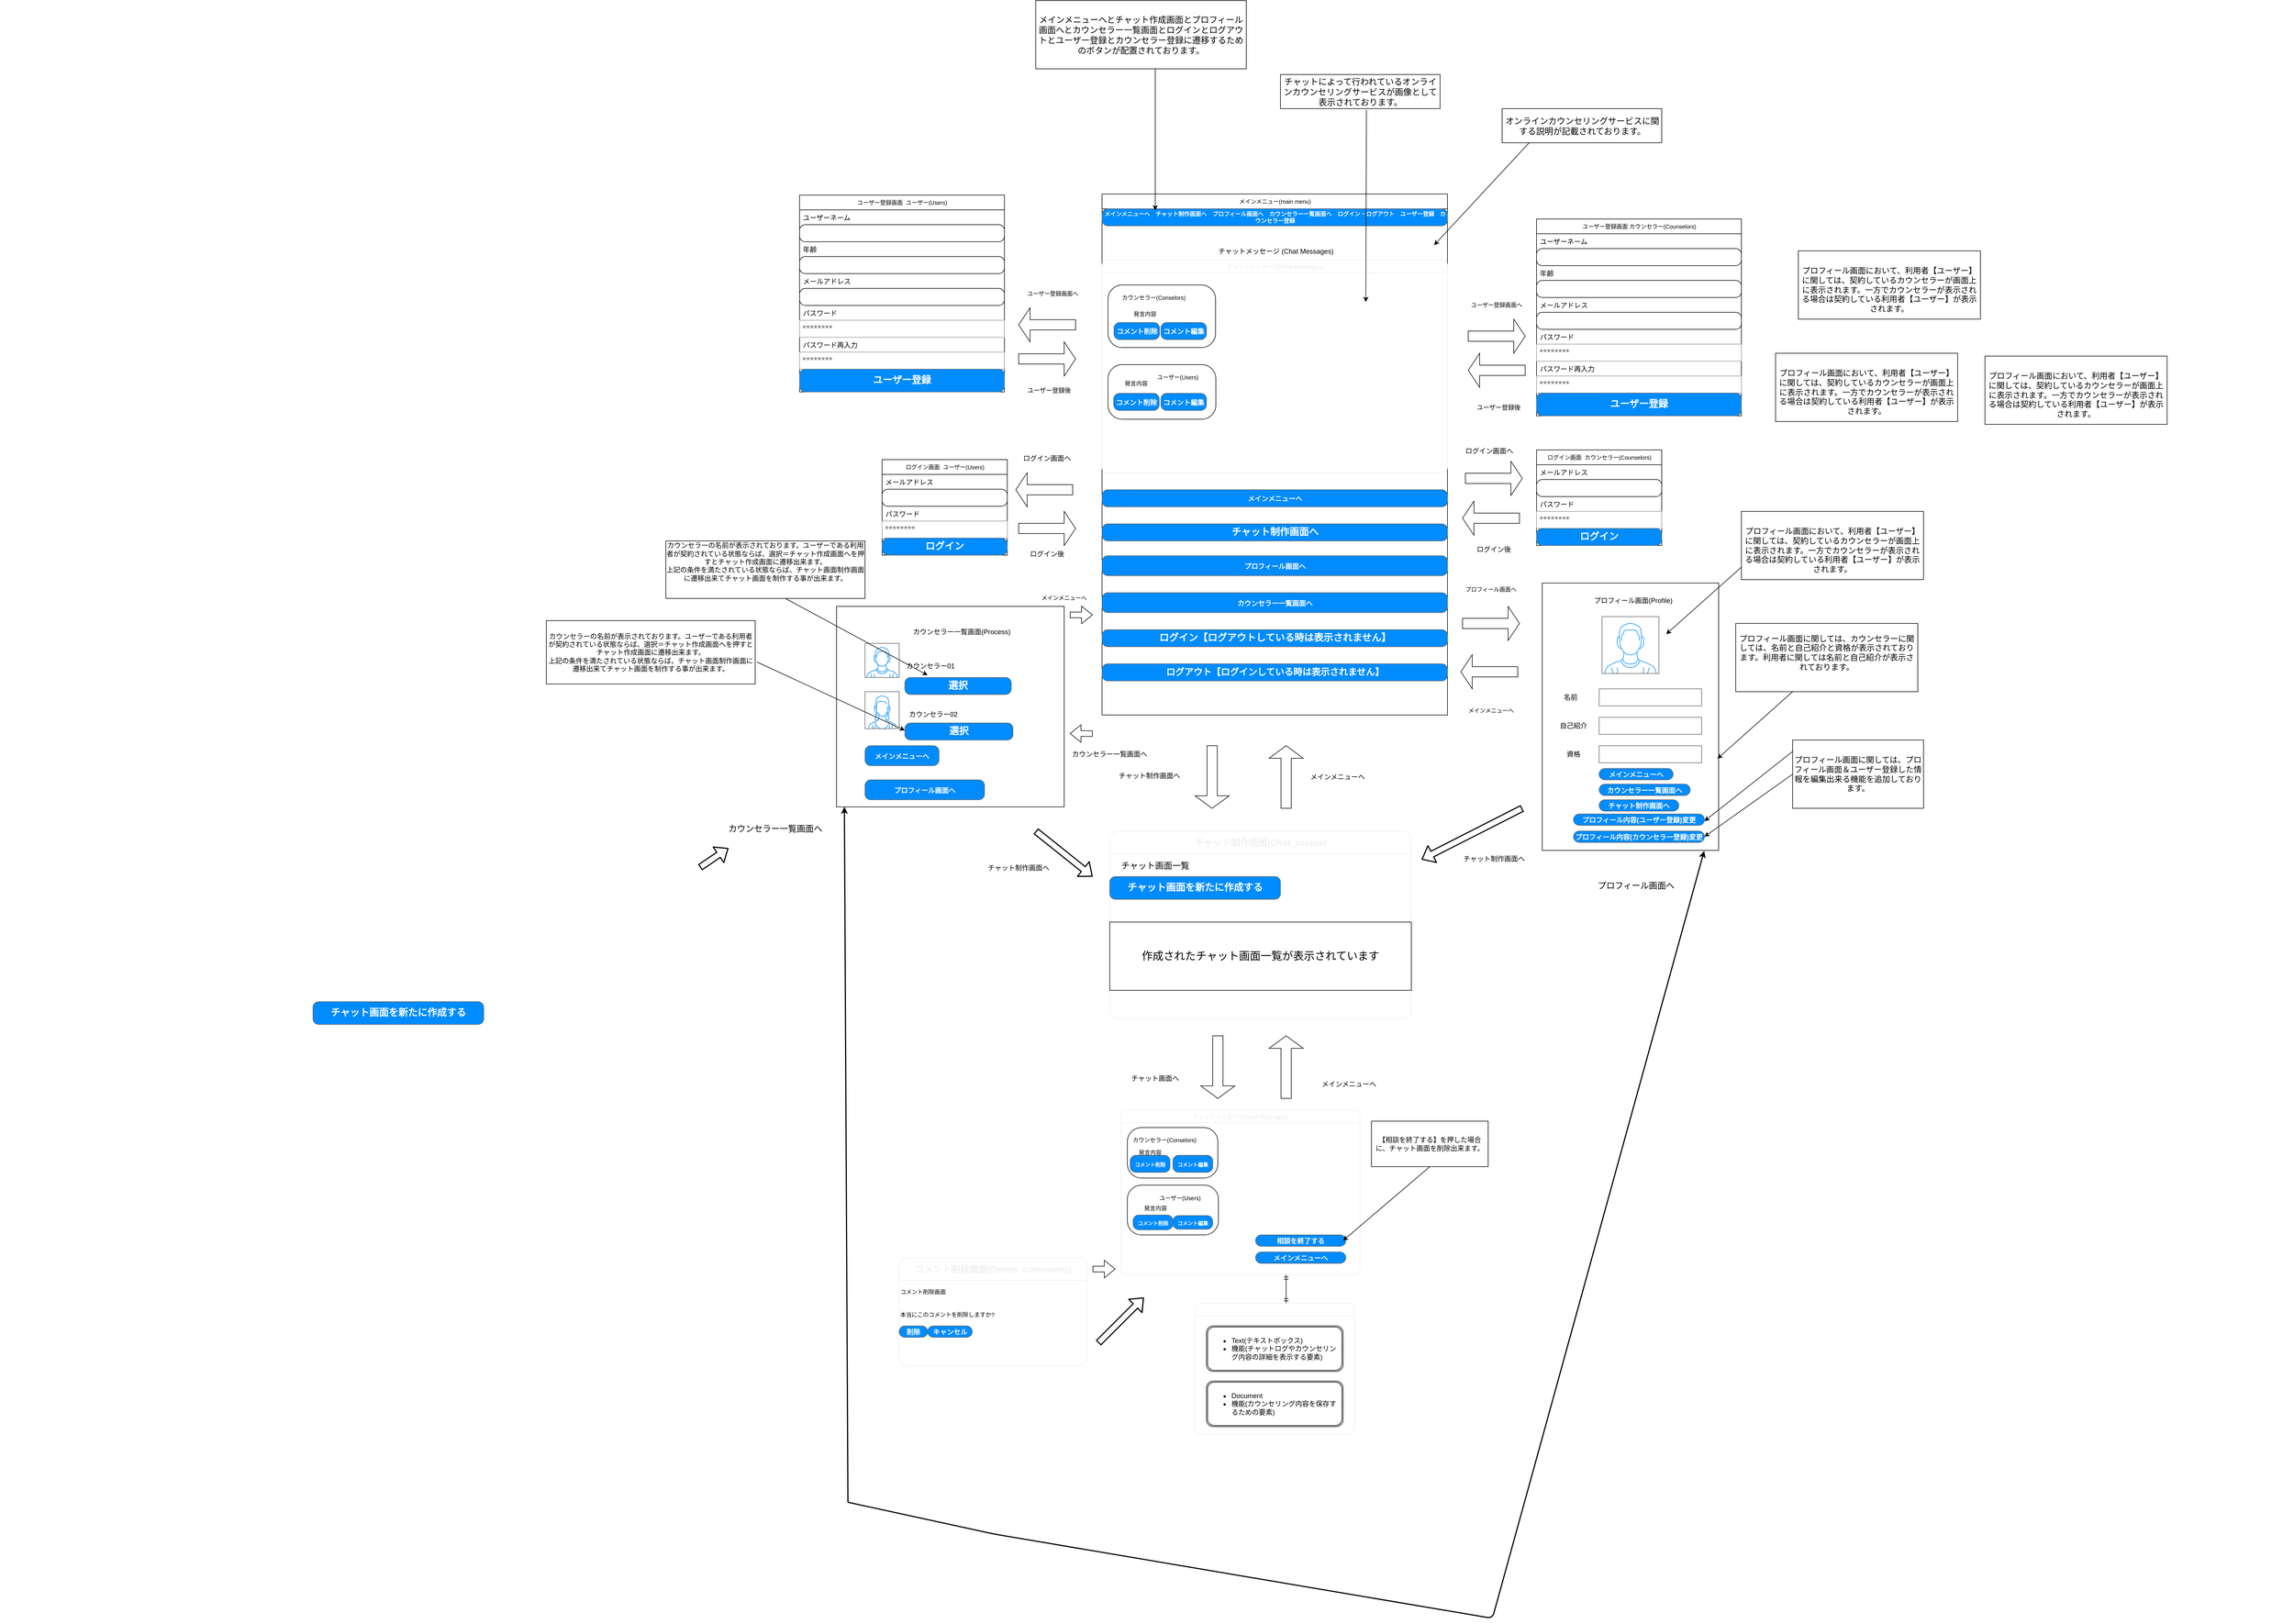 <mxfile>
    <diagram id="nMnuXORbZ245L0lCiLTD" name="ページ1">
        <mxGraphModel dx="3209" dy="1602" grid="1" gridSize="10" guides="1" tooltips="1" connect="1" arrows="1" fold="1" page="1" pageScale="1" pageWidth="827" pageHeight="1169" math="0" shadow="0">
            <root>
                <mxCell id="0"/>
                <mxCell id="1" parent="0"/>
                <mxCell id="499" value="チャットメッセージ(Chat Messages)" style="swimlane;whiteSpace=wrap;html=1;rounded=1;dashed=0;strokeColor=rgb(240, 240, 240);fontFamily=Helvetica;fontSize=10;fontColor=rgb(240, 240, 240);fillColor=none;align=center;" parent="1" vertex="1">
                    <mxGeometry x="230" y="1500" width="420" height="290" as="geometry"/>
                </mxCell>
                <mxCell id="501" value="発言内容" style="text;html=1;strokeColor=none;fillColor=none;align=center;verticalAlign=middle;whiteSpace=wrap;rounded=0;fontSize=10;" parent="499" vertex="1">
                    <mxGeometry x="20" y="160" width="81" height="25" as="geometry"/>
                </mxCell>
                <mxCell id="773" value="&lt;font style=&quot;font-size: 12px;&quot;&gt;メインメニューへ&lt;/font&gt;" style="strokeWidth=1;shadow=0;dashed=0;align=center;html=1;shape=mxgraph.mockup.buttons.button;strokeColor=#666666;fontColor=#ffffff;mainText=;buttonStyle=round;fontSize=17;fontStyle=1;fillColor=#008cff;whiteSpace=wrap;" parent="499" vertex="1">
                    <mxGeometry x="236.25" y="250" width="158.5" height="20" as="geometry"/>
                </mxCell>
                <mxCell id="1051" value="&lt;span style=&quot;font-size: 12px;&quot;&gt;相談を終了する&lt;/span&gt;" style="strokeWidth=1;shadow=0;dashed=0;align=center;html=1;shape=mxgraph.mockup.buttons.button;strokeColor=#666666;fontColor=#ffffff;mainText=;buttonStyle=round;fontSize=17;fontStyle=1;fillColor=#008cff;whiteSpace=wrap;" parent="499" vertex="1">
                    <mxGeometry x="236.25" y="220" width="158.5" height="20" as="geometry"/>
                </mxCell>
                <mxCell id="1909" value="カウンセラー(Conselors)" style="html=1;align=center;verticalAlign=top;rounded=1;absoluteArcSize=1;arcSize=50;dashed=0;spacingTop=10;spacingRight=30;fontSize=10;fillColor=none;" parent="499" vertex="1">
                    <mxGeometry x="11" y="31.25" width="159" height="88.75" as="geometry"/>
                </mxCell>
                <mxCell id="504" value="発言内容" style="text;html=1;strokeColor=none;fillColor=none;align=center;verticalAlign=middle;whiteSpace=wrap;rounded=0;fontSize=10;" parent="499" vertex="1">
                    <mxGeometry x="11" y="60" width="80" height="30" as="geometry"/>
                </mxCell>
                <mxCell id="1911" value="ユーザー(Users)" style="html=1;align=right;verticalAlign=top;rounded=1;absoluteArcSize=1;arcSize=50;dashed=0;spacingTop=10;spacingRight=30;fontSize=10;fillColor=none;" parent="499" vertex="1">
                    <mxGeometry x="11" y="132.5" width="160" height="87.5" as="geometry"/>
                </mxCell>
                <mxCell id="1956" value="&lt;font style=&quot;font-size: 9px;&quot;&gt;コメント削除&lt;/font&gt;" style="strokeWidth=1;shadow=0;dashed=0;align=center;html=1;shape=mxgraph.mockup.buttons.button;strokeColor=#666666;fontColor=#ffffff;mainText=;buttonStyle=round;fontSize=17;fontStyle=1;fillColor=#008cff;whiteSpace=wrap;" parent="499" vertex="1">
                    <mxGeometry x="21" y="185" width="70" height="26" as="geometry"/>
                </mxCell>
                <mxCell id="1951" value="&lt;font style=&quot;font-size: 9px;&quot;&gt;コメント編集&lt;/font&gt;" style="strokeWidth=1;shadow=0;dashed=0;align=center;html=1;shape=mxgraph.mockup.buttons.button;strokeColor=#666666;fontColor=#ffffff;mainText=;buttonStyle=round;fontSize=17;fontStyle=1;fillColor=#008cff;whiteSpace=wrap;" parent="499" vertex="1">
                    <mxGeometry x="91" y="186" width="70" height="24" as="geometry"/>
                </mxCell>
                <mxCell id="1961" value="&lt;font style=&quot;font-size: 9px;&quot;&gt;コメント編集&lt;/font&gt;" style="strokeWidth=1;shadow=0;dashed=0;align=center;html=1;shape=mxgraph.mockup.buttons.button;strokeColor=#666666;fontColor=#ffffff;mainText=;buttonStyle=round;fontSize=17;fontStyle=1;fillColor=#008cff;whiteSpace=wrap;" parent="499" vertex="1">
                    <mxGeometry x="91" y="80" width="70" height="30" as="geometry"/>
                </mxCell>
                <mxCell id="1960" value="&lt;font style=&quot;font-size: 9px;&quot;&gt;コメント削除&lt;/font&gt;" style="strokeWidth=1;shadow=0;dashed=0;align=center;html=1;shape=mxgraph.mockup.buttons.button;strokeColor=#666666;fontColor=#ffffff;mainText=;buttonStyle=round;fontSize=17;fontStyle=1;fillColor=#008cff;whiteSpace=wrap;" parent="499" vertex="1">
                    <mxGeometry x="16" y="80" width="70" height="30" as="geometry"/>
                </mxCell>
                <mxCell id="421" value="カウンセリング内容記録と管理画面" style="swimlane;whiteSpace=wrap;html=1;rounded=1;dashed=0;strokeColor=rgb(240, 240, 240);fontFamily=Helvetica;fontSize=10;fontColor=#FFFFFF;startSize=23;fillColor=none;direction=east;" parent="1" vertex="1">
                    <mxGeometry x="360" y="1840" width="280" height="230" as="geometry"/>
                </mxCell>
                <mxCell id="422" value="&lt;ul&gt;&lt;li&gt;&lt;span style=&quot;background-color: initial;&quot;&gt;Text(テキストボックス)&lt;/span&gt;&lt;/li&gt;&lt;li&gt;機能(チャットログやカウンセリング内容の詳細を表示する要素)&lt;/li&gt;&lt;/ul&gt;" style="shape=ext;double=1;rounded=1;whiteSpace=wrap;html=1;align=left;" parent="421" vertex="1">
                    <mxGeometry x="20" y="40" width="240" height="80" as="geometry"/>
                </mxCell>
                <mxCell id="423" value="&lt;ul&gt;&lt;li&gt;Document&lt;/li&gt;&lt;li&gt;機能(カウンセリング内容を保存するための要素)&lt;/li&gt;&lt;/ul&gt;" style="shape=ext;double=1;rounded=1;whiteSpace=wrap;html=1;align=left;" parent="421" vertex="1">
                    <mxGeometry x="20" y="137" width="240" height="80" as="geometry"/>
                </mxCell>
                <mxCell id="651" value="" style="rounded=0;whiteSpace=wrap;html=1;" parent="1" vertex="1">
                    <mxGeometry x="970" y="574" width="310" height="470" as="geometry"/>
                </mxCell>
                <mxCell id="652" value="プロフィール画面(Profile)" style="text;html=1;strokeColor=none;fillColor=none;align=center;verticalAlign=middle;whiteSpace=wrap;rounded=0;" parent="1" vertex="1">
                    <mxGeometry x="995" y="590" width="270" height="30" as="geometry"/>
                </mxCell>
                <mxCell id="653" value="" style="verticalLabelPosition=bottom;shadow=0;dashed=0;align=center;html=1;verticalAlign=top;strokeWidth=1;shape=mxgraph.mockup.containers.userMale;strokeColor=#666666;strokeColor2=#008cff;" parent="1" vertex="1">
                    <mxGeometry x="1075" y="633" width="100" height="100" as="geometry"/>
                </mxCell>
                <mxCell id="654" value="名前" style="text;html=1;strokeColor=none;fillColor=none;align=center;verticalAlign=middle;whiteSpace=wrap;rounded=0;" parent="1" vertex="1">
                    <mxGeometry x="990" y="760" width="60" height="30" as="geometry"/>
                </mxCell>
                <mxCell id="657" value="" style="strokeWidth=1;shadow=0;dashed=0;align=center;html=1;shape=mxgraph.mockup.text.textBox;fontColor=#666666;align=left;fontSize=17;spacingLeft=4;spacingTop=-3;strokeColor=#666666;mainText=" parent="1" vertex="1">
                    <mxGeometry x="1070" y="760" width="180" height="30" as="geometry"/>
                </mxCell>
                <mxCell id="658" value="自己紹介" style="text;html=1;strokeColor=none;fillColor=none;align=center;verticalAlign=middle;whiteSpace=wrap;rounded=0;" parent="1" vertex="1">
                    <mxGeometry x="995" y="810" width="60" height="30" as="geometry"/>
                </mxCell>
                <mxCell id="659" value="" style="strokeWidth=1;shadow=0;dashed=0;align=center;html=1;shape=mxgraph.mockup.text.textBox;fontColor=#666666;align=left;fontSize=17;spacingLeft=4;spacingTop=-3;strokeColor=#666666;mainText=" parent="1" vertex="1">
                    <mxGeometry x="1070" y="810" width="180" height="30" as="geometry"/>
                </mxCell>
                <mxCell id="660" value="資格" style="text;html=1;strokeColor=none;fillColor=none;align=center;verticalAlign=middle;whiteSpace=wrap;rounded=0;" parent="1" vertex="1">
                    <mxGeometry x="990" y="860" width="70" height="30" as="geometry"/>
                </mxCell>
                <mxCell id="661" value="" style="strokeWidth=1;shadow=0;dashed=0;align=center;html=1;shape=mxgraph.mockup.text.textBox;fontColor=#666666;align=left;fontSize=17;spacingLeft=4;spacingTop=-3;strokeColor=#666666;mainText=" parent="1" vertex="1">
                    <mxGeometry x="1070" y="860" width="180" height="30" as="geometry"/>
                </mxCell>
                <mxCell id="664" value="&lt;font style=&quot;font-size: 12px;&quot;&gt;メインメニューへ&lt;/font&gt;" style="strokeWidth=1;shadow=0;dashed=0;align=center;html=1;shape=mxgraph.mockup.buttons.button;strokeColor=#666666;fontColor=#ffffff;mainText=;buttonStyle=round;fontSize=17;fontStyle=1;fillColor=#008cff;whiteSpace=wrap;" parent="1" vertex="1">
                    <mxGeometry x="1070" y="900" width="130" height="20" as="geometry"/>
                </mxCell>
                <mxCell id="666" value="&lt;span style=&quot;font-size: 12px;&quot;&gt;カウンセラー一覧画面へ&lt;/span&gt;" style="strokeWidth=1;shadow=0;dashed=0;align=center;html=1;shape=mxgraph.mockup.buttons.button;strokeColor=#666666;fontColor=#ffffff;mainText=;buttonStyle=round;fontSize=17;fontStyle=1;fillColor=#008cff;whiteSpace=wrap;" parent="1" vertex="1">
                    <mxGeometry x="1070" y="927.5" width="160" height="20" as="geometry"/>
                </mxCell>
                <mxCell id="669" value="カウンセラー一覧画面(Process)" style="text;html=1;strokeColor=none;fillColor=none;align=center;verticalAlign=middle;whiteSpace=wrap;rounded=0;fontSize=12;" parent="1" vertex="1">
                    <mxGeometry x="-220" y="645" width="340" height="30" as="geometry"/>
                </mxCell>
                <mxCell id="670" value="" style="verticalLabelPosition=bottom;shadow=0;dashed=0;align=center;html=1;verticalAlign=top;strokeWidth=1;shape=mxgraph.mockup.containers.userMale;strokeColor=#666666;strokeColor2=#008cff;fontSize=12;" parent="1" vertex="1">
                    <mxGeometry x="-220" y="680" width="60" height="60" as="geometry"/>
                </mxCell>
                <mxCell id="672" value="" style="verticalLabelPosition=bottom;shadow=0;dashed=0;align=center;html=1;verticalAlign=top;strokeWidth=1;shape=mxgraph.mockup.containers.userFemale;strokeColor=#666666;strokeColor2=#008cff;fontSize=12;" parent="1" vertex="1">
                    <mxGeometry x="-220" y="765" width="60" height="65" as="geometry"/>
                </mxCell>
                <mxCell id="673" value="カウンセラー01" style="text;html=1;strokeColor=none;fillColor=none;align=center;verticalAlign=middle;whiteSpace=wrap;rounded=0;fontSize=12;" parent="1" vertex="1">
                    <mxGeometry x="-150" y="705" width="90" height="30" as="geometry"/>
                </mxCell>
                <mxCell id="678" value="カウンセラー02" style="text;html=1;strokeColor=none;fillColor=none;align=center;verticalAlign=middle;whiteSpace=wrap;rounded=0;fontSize=12;" parent="1" vertex="1">
                    <mxGeometry x="-150" y="790" width="100" height="30" as="geometry"/>
                </mxCell>
                <mxCell id="680" value="&lt;span style=&quot;font-size: 12px;&quot;&gt;プロフィール画面へ&lt;/span&gt;" style="strokeWidth=1;shadow=0;dashed=0;align=center;html=1;shape=mxgraph.mockup.buttons.button;strokeColor=#666666;fontColor=#ffffff;mainText=;buttonStyle=round;fontSize=17;fontStyle=1;fillColor=#008cff;whiteSpace=wrap;" parent="1" vertex="1">
                    <mxGeometry x="-220" y="920" width="210" height="35" as="geometry"/>
                </mxCell>
                <mxCell id="681" value="&lt;font style=&quot;font-size: 12px;&quot;&gt;メインメニューへ&lt;/font&gt;" style="strokeWidth=1;shadow=0;dashed=0;align=center;html=1;shape=mxgraph.mockup.buttons.button;strokeColor=#666666;fontColor=#ffffff;mainText=;buttonStyle=round;fontSize=17;fontStyle=1;fillColor=#008cff;whiteSpace=wrap;" parent="1" vertex="1">
                    <mxGeometry x="-220" y="860" width="130" height="35" as="geometry"/>
                </mxCell>
                <mxCell id="779" value="" style="endArrow=classic;html=1;" parent="1" edge="1">
                    <mxGeometry width="50" height="50" relative="1" as="geometry">
                        <mxPoint x="-190" y="580" as="sourcePoint"/>
                        <mxPoint x="-190" y="580" as="targetPoint"/>
                    </mxGeometry>
                </mxCell>
                <mxCell id="931" value="" style="shape=singleArrow;whiteSpace=wrap;html=1;fillColor=none;" parent="1" vertex="1">
                    <mxGeometry x="835" y="360" width="100" height="60" as="geometry"/>
                </mxCell>
                <mxCell id="932" value="" style="shape=singleArrow;direction=west;whiteSpace=wrap;html=1;fillColor=none;" parent="1" vertex="1">
                    <mxGeometry x="830" y="430" width="100" height="60" as="geometry"/>
                </mxCell>
                <mxCell id="934" value="" style="shape=singleArrow;direction=west;whiteSpace=wrap;html=1;fillColor=none;" parent="1" vertex="1">
                    <mxGeometry x="840" y="170" width="100" height="60" as="geometry"/>
                </mxCell>
                <mxCell id="941" value="" style="shape=singleArrow;direction=north;whiteSpace=wrap;html=1;fillColor=none;" parent="1" vertex="1">
                    <mxGeometry x="490" y="860" width="60" height="110" as="geometry"/>
                </mxCell>
                <mxCell id="943" value="" style="shape=singleArrow;direction=south;whiteSpace=wrap;html=1;fillColor=none;" parent="1" vertex="1">
                    <mxGeometry x="360" y="860" width="60" height="110" as="geometry"/>
                </mxCell>
                <mxCell id="952" value="" style="shape=singleArrow;whiteSpace=wrap;html=1;fillColor=none;" parent="1" vertex="1">
                    <mxGeometry x="50" y="448" width="100" height="60" as="geometry"/>
                </mxCell>
                <mxCell id="961" value="" style="shape=singleArrow;whiteSpace=wrap;html=1;fillColor=none;" parent="1" vertex="1">
                    <mxGeometry x="830" y="615" width="100" height="60" as="geometry"/>
                </mxCell>
                <mxCell id="963" value="" style="shape=singleArrow;direction=west;whiteSpace=wrap;html=1;fillColor=none;" parent="1" vertex="1">
                    <mxGeometry x="827" y="700" width="100" height="60" as="geometry"/>
                </mxCell>
                <mxCell id="976" value="" style="shape=flexArrow;endArrow=classic;html=1;" parent="1" edge="1">
                    <mxGeometry width="50" height="50" relative="1" as="geometry">
                        <mxPoint x="140" y="630" as="sourcePoint"/>
                        <mxPoint x="180" y="630" as="targetPoint"/>
                    </mxGeometry>
                </mxCell>
                <mxCell id="977" value="" style="shape=flexArrow;endArrow=classic;html=1;" parent="1" edge="1">
                    <mxGeometry width="50" height="50" relative="1" as="geometry">
                        <mxPoint x="180" y="838.67" as="sourcePoint"/>
                        <mxPoint x="140" y="838.67" as="targetPoint"/>
                    </mxGeometry>
                </mxCell>
                <mxCell id="1004" value="&lt;font style=&quot;font-size: 12px;&quot;&gt;ログイン後&lt;/font&gt;" style="text;html=1;strokeColor=none;fillColor=none;align=center;verticalAlign=middle;whiteSpace=wrap;rounded=0;fontSize=10;" parent="1" vertex="1">
                    <mxGeometry x="830" y="500" width="110" height="30" as="geometry"/>
                </mxCell>
                <mxCell id="1007" value="&lt;font style=&quot;font-size: 11px;&quot;&gt;ユーザー登録後&lt;/font&gt;" style="text;html=1;strokeColor=none;fillColor=none;align=center;verticalAlign=middle;whiteSpace=wrap;rounded=0;fontSize=10;" parent="1" vertex="1">
                    <mxGeometry x="840" y="250" width="107" height="30" as="geometry"/>
                </mxCell>
                <mxCell id="1011" value="" style="shape=singleArrow;whiteSpace=wrap;html=1;fillColor=none;" parent="1" vertex="1">
                    <mxGeometry x="840" y="110" width="100" height="60" as="geometry"/>
                </mxCell>
                <mxCell id="1014" value="ログイン画面へ" style="text;html=1;strokeColor=none;fillColor=none;align=center;verticalAlign=middle;whiteSpace=wrap;rounded=0;fontSize=12;" parent="1" vertex="1">
                    <mxGeometry x="827" y="327" width="100" height="30" as="geometry"/>
                </mxCell>
                <mxCell id="1015" value="&lt;font style=&quot;font-size: 10px;&quot;&gt;ユーザー登録画面へ&lt;/font&gt;" style="text;html=1;strokeColor=none;fillColor=none;align=center;verticalAlign=middle;whiteSpace=wrap;rounded=0;fontSize=12;" parent="1" vertex="1">
                    <mxGeometry x="840" y="70" width="100" height="30" as="geometry"/>
                </mxCell>
                <mxCell id="1016" value="プロフィール画面へ" style="text;html=1;strokeColor=none;fillColor=none;align=center;verticalAlign=middle;whiteSpace=wrap;rounded=0;fontSize=10;" parent="1" vertex="1">
                    <mxGeometry x="830" y="570" width="100" height="30" as="geometry"/>
                </mxCell>
                <mxCell id="1017" value="メインメニューへ" style="text;html=1;strokeColor=none;fillColor=none;align=center;verticalAlign=middle;whiteSpace=wrap;rounded=0;fontSize=10;" parent="1" vertex="1">
                    <mxGeometry x="830" y="782.5" width="100" height="30" as="geometry"/>
                </mxCell>
                <mxCell id="1018" value="&lt;font style=&quot;font-size: 12px;&quot;&gt;メインメニューへ&lt;/font&gt;" style="text;html=1;strokeColor=none;fillColor=none;align=center;verticalAlign=middle;whiteSpace=wrap;rounded=0;fontSize=10;" parent="1" vertex="1">
                    <mxGeometry x="540" y="900" width="141" height="30" as="geometry"/>
                </mxCell>
                <mxCell id="1026" value="&lt;font style=&quot;font-size: 10px;&quot;&gt;ユーザー登録画面へ&lt;/font&gt;" style="text;html=1;strokeColor=none;fillColor=none;align=center;verticalAlign=middle;whiteSpace=wrap;rounded=0;fontSize=12;" parent="1" vertex="1">
                    <mxGeometry x="60" y="50" width="100" height="30" as="geometry"/>
                </mxCell>
                <mxCell id="1028" value="&lt;font style=&quot;font-size: 12px;&quot;&gt;ログイン後&lt;/font&gt;" style="text;html=1;strokeColor=none;fillColor=none;align=center;verticalAlign=middle;whiteSpace=wrap;rounded=0;fontSize=10;" parent="1" vertex="1">
                    <mxGeometry x="45" y="508" width="110" height="30" as="geometry"/>
                </mxCell>
                <mxCell id="1030" value="メインメニューへ" style="text;html=1;strokeColor=none;fillColor=none;align=center;verticalAlign=middle;whiteSpace=wrap;rounded=0;fontSize=10;" parent="1" vertex="1">
                    <mxGeometry x="80" y="585" width="100" height="30" as="geometry"/>
                </mxCell>
                <mxCell id="1031" value="カウンセラー一覧画面へ" style="text;html=1;strokeColor=none;fillColor=none;align=center;verticalAlign=middle;whiteSpace=wrap;rounded=0;fontSize=12;" parent="1" vertex="1">
                    <mxGeometry x="130" y="860" width="160" height="30" as="geometry"/>
                </mxCell>
                <mxCell id="1041" value="カウンセラー一覧画面へ" style="text;html=1;strokeColor=none;fillColor=none;align=center;verticalAlign=middle;whiteSpace=wrap;rounded=0;fontSize=15;" parent="1" vertex="1">
                    <mxGeometry x="-480" y="990" width="205" height="30" as="geometry"/>
                </mxCell>
                <mxCell id="1043" value="プロフィール画面へ" style="text;html=1;strokeColor=none;fillColor=none;align=center;verticalAlign=middle;whiteSpace=wrap;rounded=0;fontSize=15;" parent="1" vertex="1">
                    <mxGeometry x="1050" y="1090" width="170" height="30" as="geometry"/>
                </mxCell>
                <mxCell id="1148" value="　　　　　　　　　　　　　　　　　" style="text;html=1;strokeColor=none;fillColor=none;align=center;verticalAlign=middle;whiteSpace=wrap;rounded=0;fontSize=12;" parent="1" vertex="1">
                    <mxGeometry x="-1740" y="1200" width="850" height="30" as="geometry"/>
                </mxCell>
                <mxCell id="1387" value="　　　　　　　　　　　　　　　　　" style="text;html=1;strokeColor=none;fillColor=none;align=center;verticalAlign=middle;whiteSpace=wrap;rounded=0;fontSize=12;" parent="1" vertex="1">
                    <mxGeometry x="1840" y="660" width="450" height="30" as="geometry"/>
                </mxCell>
                <mxCell id="1522" value="メインメニュー(main menu)" style="swimlane;fontStyle=0;childLayout=stackLayout;horizontal=1;startSize=26;fillColor=none;horizontalStack=0;resizeParent=1;resizeParentMax=0;resizeLast=0;collapsible=1;marginBottom=0;html=1;align=center;fontSize=10;" parent="1" vertex="1">
                    <mxGeometry x="196.5" y="-110" width="607" height="916" as="geometry"/>
                </mxCell>
                <mxCell id="1523" value="&lt;div style=&quot;font-size: 10px;&quot;&gt;&lt;font style=&quot;font-size: 10px; background-color: initial;&quot;&gt;メインメニューへ　チャット制作画面へ　プロフィール画面へ　カウンセラー一覧画面へ　ログイン・ログアウト　ユーザー登録　カウンセラー登録&lt;/font&gt;&lt;span style=&quot;background-color: initial; font-size: 10px;&quot;&gt;　&lt;/span&gt;&lt;/div&gt;" style="strokeWidth=1;shadow=0;dashed=0;align=center;html=1;shape=mxgraph.mockup.buttons.button;strokeColor=#666666;fontColor=#ffffff;mainText=;buttonStyle=round;fontSize=10;fontStyle=1;fillColor=#008cff;whiteSpace=wrap;" parent="1522" vertex="1">
                    <mxGeometry y="26" width="607" height="30" as="geometry"/>
                </mxCell>
                <mxCell id="1524" value="&amp;nbsp; &amp;nbsp; &amp;nbsp; &amp;nbsp; &amp;nbsp; &amp;nbsp; &amp;nbsp; &amp;nbsp; &amp;nbsp; &amp;nbsp; &amp;nbsp; &amp;nbsp; &amp;nbsp; &amp;nbsp; &amp;nbsp; &amp;nbsp; &amp;nbsp; &amp;nbsp; &amp;nbsp; &amp;nbsp; &amp;nbsp; &amp;nbsp; &amp;nbsp; &amp;nbsp; &amp;nbsp; &amp;nbsp; &amp;nbsp; &amp;nbsp; &amp;nbsp; &amp;nbsp; &amp;nbsp; &amp;nbsp; &amp;nbsp; &amp;nbsp; &amp;nbsp; &amp;nbsp; &amp;nbsp; &amp;nbsp; &amp;nbsp; &amp;nbsp; &amp;nbsp; &amp;nbsp; &amp;nbsp; &amp;nbsp; &amp;nbsp; &amp;nbsp; &amp;nbsp; &amp;nbsp; &amp;nbsp; &amp;nbsp; &amp;nbsp; &amp;nbsp; &amp;nbsp; &amp;nbsp; &amp;nbsp; &amp;nbsp; &amp;nbsp; &amp;nbsp; &amp;nbsp; &amp;nbsp; &amp;nbsp; &amp;nbsp; &amp;nbsp; &amp;nbsp; &amp;nbsp; &amp;nbsp;" style="text;html=1;strokeColor=none;fillColor=none;align=center;verticalAlign=middle;whiteSpace=wrap;rounded=0;" parent="1522" vertex="1">
                    <mxGeometry y="56" width="607" height="30" as="geometry"/>
                </mxCell>
                <mxCell id="1525" value="&amp;nbsp; &amp;nbsp; &amp;nbsp; &amp;nbsp; &amp;nbsp; &amp;nbsp; &amp;nbsp; &amp;nbsp; &amp;nbsp; &amp;nbsp;チャットメッセージ (Chat Messages)&amp;nbsp; &amp;nbsp; &amp;nbsp; &amp;nbsp; &amp;nbsp; &amp;nbsp; &amp;nbsp; &amp;nbsp; &amp;nbsp;&amp;nbsp;" style="text;html=1;strokeColor=none;fillColor=none;align=center;verticalAlign=middle;whiteSpace=wrap;rounded=0;" parent="1522" vertex="1">
                    <mxGeometry y="86" width="607" height="30" as="geometry"/>
                </mxCell>
                <mxCell id="1526" value="チャットメッセージ(Chat Messages)" style="swimlane;whiteSpace=wrap;html=1;rounded=1;dashed=0;strokeColor=rgb(240, 240, 240);fontFamily=Helvetica;fontSize=10;fontColor=rgb(240, 240, 240);fillColor=none;align=center;" parent="1522" vertex="1">
                    <mxGeometry y="116" width="607" height="374" as="geometry"/>
                </mxCell>
                <mxCell id="1527" value="発言内容" style="text;html=1;strokeColor=none;fillColor=none;align=center;verticalAlign=middle;whiteSpace=wrap;rounded=0;fontSize=10;" parent="1526" vertex="1">
                    <mxGeometry x="19.5" y="204" width="81" height="25" as="geometry"/>
                </mxCell>
                <mxCell id="1529" value="カウンセラー(Conselors)" style="html=1;align=center;verticalAlign=top;rounded=1;absoluteArcSize=1;arcSize=50;dashed=0;spacingTop=10;spacingRight=30;fontSize=10;fillColor=none;" parent="1526" vertex="1">
                    <mxGeometry x="10.5" y="44" width="189" height="110" as="geometry"/>
                </mxCell>
                <mxCell id="1530" value="発言内容" style="text;html=1;strokeColor=none;fillColor=none;align=center;verticalAlign=middle;whiteSpace=wrap;rounded=0;fontSize=10;" parent="1526" vertex="1">
                    <mxGeometry x="30" y="80" width="90" height="30" as="geometry"/>
                </mxCell>
                <mxCell id="1532" value="ユーザー(Users)" style="html=1;align=right;verticalAlign=top;rounded=1;absoluteArcSize=1;arcSize=50;dashed=0;spacingTop=10;spacingRight=30;fontSize=10;fillColor=none;" parent="1526" vertex="1">
                    <mxGeometry x="10.5" y="184" width="189.5" height="96" as="geometry"/>
                </mxCell>
                <mxCell id="1953" value="&lt;font style=&quot;font-size: 12px;&quot;&gt;コメント削除&lt;/font&gt;" style="strokeWidth=1;shadow=0;dashed=0;align=center;html=1;shape=mxgraph.mockup.buttons.button;strokeColor=#666666;fontColor=#ffffff;mainText=;buttonStyle=round;fontSize=17;fontStyle=1;fillColor=#008cff;whiteSpace=wrap;" parent="1526" vertex="1">
                    <mxGeometry x="21" y="110" width="80" height="30" as="geometry"/>
                </mxCell>
                <mxCell id="1957" value="&lt;font style=&quot;font-size: 12px;&quot;&gt;コメント編集&lt;/font&gt;" style="strokeWidth=1;shadow=0;dashed=0;align=center;html=1;shape=mxgraph.mockup.buttons.button;strokeColor=#666666;fontColor=#ffffff;mainText=;buttonStyle=round;fontSize=17;fontStyle=1;fillColor=#008cff;whiteSpace=wrap;" parent="1526" vertex="1">
                    <mxGeometry x="103.5" y="110" width="80" height="30" as="geometry"/>
                </mxCell>
                <mxCell id="1954" value="&lt;font style=&quot;font-size: 12px;&quot;&gt;コメント削除&lt;/font&gt;" style="strokeWidth=1;shadow=0;dashed=0;align=center;html=1;shape=mxgraph.mockup.buttons.button;strokeColor=#666666;fontColor=#ffffff;mainText=;buttonStyle=round;fontSize=17;fontStyle=1;fillColor=#008cff;whiteSpace=wrap;" parent="1526" vertex="1">
                    <mxGeometry x="20.5" y="234.5" width="80" height="30" as="geometry"/>
                </mxCell>
                <mxCell id="1959" value="&lt;font style=&quot;font-size: 12px;&quot;&gt;コメント編集&lt;/font&gt;" style="strokeWidth=1;shadow=0;dashed=0;align=center;html=1;shape=mxgraph.mockup.buttons.button;strokeColor=#666666;fontColor=#ffffff;mainText=;buttonStyle=round;fontSize=17;fontStyle=1;fillColor=#008cff;whiteSpace=wrap;" parent="1526" vertex="1">
                    <mxGeometry x="103.5" y="234.5" width="80" height="30" as="geometry"/>
                </mxCell>
                <mxCell id="1535" value="&amp;nbsp; &amp;nbsp; &amp;nbsp; &amp;nbsp; &amp;nbsp; &amp;nbsp; &amp;nbsp; &amp;nbsp; &amp;nbsp; &amp;nbsp; &amp;nbsp; &amp;nbsp; &amp;nbsp; &amp;nbsp; &amp;nbsp; &amp;nbsp; &amp;nbsp; &amp;nbsp; &amp;nbsp; &amp;nbsp; &amp;nbsp; &amp;nbsp; &amp;nbsp; &amp;nbsp; &amp;nbsp; &amp;nbsp; &amp;nbsp; &amp;nbsp; &amp;nbsp; &amp;nbsp; &amp;nbsp; &amp;nbsp; &amp;nbsp; &amp;nbsp; &amp;nbsp; &amp;nbsp; &amp;nbsp; &amp;nbsp; &amp;nbsp; &amp;nbsp; &amp;nbsp; &amp;nbsp; &amp;nbsp; &amp;nbsp; &amp;nbsp; &amp;nbsp; &amp;nbsp; &amp;nbsp; &amp;nbsp; &amp;nbsp; &amp;nbsp; &amp;nbsp; &amp;nbsp; &amp;nbsp; &amp;nbsp; &amp;nbsp; &amp;nbsp; &amp;nbsp; &amp;nbsp; &amp;nbsp; &amp;nbsp; &amp;nbsp; &amp;nbsp; &amp;nbsp; &amp;nbsp; &amp;nbsp; &amp;nbsp;&amp;nbsp;" style="text;html=1;strokeColor=none;fillColor=none;align=center;verticalAlign=middle;whiteSpace=wrap;rounded=0;" parent="1522" vertex="1">
                    <mxGeometry y="490" width="607" height="30" as="geometry"/>
                </mxCell>
                <mxCell id="1536" value="&lt;span style=&quot;font-size: 12px;&quot;&gt;メインメニューへ&lt;/span&gt;" style="strokeWidth=1;shadow=0;dashed=0;align=center;html=1;shape=mxgraph.mockup.buttons.button;strokeColor=#666666;fontColor=#ffffff;mainText=;buttonStyle=round;fontSize=17;fontStyle=1;fillColor=#008cff;whiteSpace=wrap;" parent="1522" vertex="1">
                    <mxGeometry y="520" width="607" height="30" as="geometry"/>
                </mxCell>
                <mxCell id="1537" value="&amp;nbsp; &amp;nbsp; &amp;nbsp; &amp;nbsp; &amp;nbsp; &amp;nbsp; &amp;nbsp; &amp;nbsp; &amp;nbsp; &amp;nbsp; &amp;nbsp; &amp;nbsp; &amp;nbsp; &amp;nbsp; &amp;nbsp; &amp;nbsp; &amp;nbsp; &amp;nbsp; &amp;nbsp; &amp;nbsp; &amp;nbsp; &amp;nbsp; &amp;nbsp; &amp;nbsp; &amp;nbsp; &amp;nbsp; &amp;nbsp; &amp;nbsp; &amp;nbsp; &amp;nbsp; &amp;nbsp; &amp;nbsp; &amp;nbsp; &amp;nbsp; &amp;nbsp; &amp;nbsp; &amp;nbsp; &amp;nbsp; &amp;nbsp; &amp;nbsp; &amp;nbsp; &amp;nbsp; &amp;nbsp; &amp;nbsp; &amp;nbsp; &amp;nbsp; &amp;nbsp; &amp;nbsp; &amp;nbsp; &amp;nbsp; &amp;nbsp; &amp;nbsp; &amp;nbsp; &amp;nbsp; &amp;nbsp; &amp;nbsp; &amp;nbsp; &amp;nbsp; &amp;nbsp; &amp;nbsp; &amp;nbsp; &amp;nbsp; &amp;nbsp; &amp;nbsp; &amp;nbsp; &amp;nbsp;" style="text;html=1;strokeColor=none;fillColor=none;align=center;verticalAlign=middle;whiteSpace=wrap;rounded=0;" parent="1522" vertex="1">
                    <mxGeometry y="550" width="607" height="30" as="geometry"/>
                </mxCell>
                <mxCell id="1538" value="チャット制作画面へ" style="strokeWidth=1;shadow=0;dashed=0;align=center;html=1;shape=mxgraph.mockup.buttons.button;strokeColor=#666666;fontColor=#ffffff;mainText=;buttonStyle=round;fontSize=17;fontStyle=1;fillColor=#008cff;whiteSpace=wrap;" parent="1522" vertex="1">
                    <mxGeometry y="580" width="607" height="30" as="geometry"/>
                </mxCell>
                <mxCell id="1539" style="text;strokeColor=none;fillColor=none;align=left;verticalAlign=top;spacingLeft=4;spacingRight=4;overflow=hidden;rotatable=0;points=[[0,0.5],[1,0.5]];portConstraint=eastwest;whiteSpace=wrap;html=1;" parent="1522" vertex="1">
                    <mxGeometry y="610" width="607" height="26" as="geometry"/>
                </mxCell>
                <mxCell id="1540" value="&lt;span style=&quot;font-size: 12px;&quot;&gt;プロフィール画面へ&lt;/span&gt;" style="strokeWidth=1;shadow=0;dashed=0;align=center;html=1;shape=mxgraph.mockup.buttons.button;strokeColor=#666666;fontColor=#ffffff;mainText=;buttonStyle=round;fontSize=17;fontStyle=1;fillColor=#008cff;whiteSpace=wrap;" parent="1522" vertex="1">
                    <mxGeometry y="636" width="607" height="35" as="geometry"/>
                </mxCell>
                <mxCell id="1541" value="　　　　　　　　　　　　　　　　　" style="text;html=1;strokeColor=none;fillColor=none;align=center;verticalAlign=middle;whiteSpace=wrap;rounded=0;fontSize=12;" parent="1522" vertex="1">
                    <mxGeometry y="671" width="607" height="30" as="geometry"/>
                </mxCell>
                <mxCell id="1542" value="&lt;span style=&quot;font-size: 12px;&quot;&gt;カウンセラー一覧画面へ&lt;/span&gt;" style="strokeWidth=1;shadow=0;dashed=0;align=center;html=1;shape=mxgraph.mockup.buttons.button;strokeColor=#666666;fontColor=#ffffff;mainText=;buttonStyle=round;fontSize=17;fontStyle=1;fillColor=#008cff;whiteSpace=wrap;" parent="1522" vertex="1">
                    <mxGeometry y="701" width="607" height="35" as="geometry"/>
                </mxCell>
                <mxCell id="1543" value="　　　　　　　　　　　　　　　　　" style="text;html=1;strokeColor=none;fillColor=none;align=center;verticalAlign=middle;whiteSpace=wrap;rounded=0;fontSize=12;" parent="1522" vertex="1">
                    <mxGeometry y="736" width="607" height="30" as="geometry"/>
                </mxCell>
                <mxCell id="1544" value="ログイン【ログアウトしている時は表示されません】" style="strokeWidth=1;shadow=0;dashed=0;align=center;html=1;shape=mxgraph.mockup.buttons.button;strokeColor=#666666;fontColor=#ffffff;mainText=;buttonStyle=round;fontSize=17;fontStyle=1;fillColor=#008cff;whiteSpace=wrap;" parent="1522" vertex="1">
                    <mxGeometry y="766" width="607" height="30" as="geometry"/>
                </mxCell>
                <mxCell id="1545" value="　　　　　　　　　　　　　　　　　" style="text;html=1;strokeColor=none;fillColor=none;align=center;verticalAlign=middle;whiteSpace=wrap;rounded=0;fontSize=12;" parent="1522" vertex="1">
                    <mxGeometry y="796" width="607" height="30" as="geometry"/>
                </mxCell>
                <mxCell id="1546" value="&lt;font style=&quot;font-size: 16px;&quot;&gt;ログアウト【ログインしている時は表示されません】&lt;/font&gt;" style="strokeWidth=1;shadow=0;dashed=0;align=center;html=1;shape=mxgraph.mockup.buttons.button;strokeColor=#666666;fontColor=#ffffff;mainText=;buttonStyle=round;fontSize=17;fontStyle=1;fillColor=#008cff;whiteSpace=wrap;" parent="1522" vertex="1">
                    <mxGeometry y="826" width="607" height="30" as="geometry"/>
                </mxCell>
                <mxCell id="1547" value="　　　　　　　　　　　　　　　　　" style="text;html=1;strokeColor=none;fillColor=none;align=center;verticalAlign=middle;whiteSpace=wrap;rounded=0;fontSize=12;" parent="1522" vertex="1">
                    <mxGeometry y="856" width="607" height="30" as="geometry"/>
                </mxCell>
                <mxCell id="1549" value="&amp;nbsp; &amp;nbsp; &amp;nbsp; &amp;nbsp; &amp;nbsp; &amp;nbsp; &amp;nbsp; &amp;nbsp; &amp;nbsp; &amp;nbsp; &amp;nbsp; &amp;nbsp; &amp;nbsp; &amp;nbsp; &amp;nbsp; &amp;nbsp; &amp;nbsp; &amp;nbsp; &amp;nbsp; &amp;nbsp; &amp;nbsp; &amp;nbsp; &amp;nbsp; &amp;nbsp; &amp;nbsp; &amp;nbsp; &amp;nbsp; &amp;nbsp; &amp;nbsp; &amp;nbsp; &amp;nbsp; &amp;nbsp; &amp;nbsp; &amp;nbsp; &amp;nbsp; &amp;nbsp; &amp;nbsp; &amp;nbsp; &amp;nbsp; &amp;nbsp; &amp;nbsp; &amp;nbsp; &amp;nbsp; &amp;nbsp; &amp;nbsp; &amp;nbsp; &amp;nbsp; &amp;nbsp; &amp;nbsp; &amp;nbsp; &amp;nbsp; &amp;nbsp; &amp;nbsp; &amp;nbsp; &amp;nbsp; &amp;nbsp; &amp;nbsp; &amp;nbsp; &amp;nbsp; &amp;nbsp; &amp;nbsp; &amp;nbsp; &amp;nbsp; &amp;nbsp; &amp;nbsp; &amp;nbsp;" style="text;html=1;strokeColor=none;fillColor=none;align=center;verticalAlign=middle;whiteSpace=wrap;rounded=0;" parent="1522" vertex="1">
                    <mxGeometry y="886" width="607" height="30" as="geometry"/>
                </mxCell>
                <mxCell id="1662" value="" style="endArrow=classic;html=1;fontSize=15;startArrow=none;exitX=0.182;exitY=1.04;exitDx=0;exitDy=0;exitPerimeter=0;" parent="1" edge="1">
                    <mxGeometry width="50" height="50" relative="1" as="geometry">
                        <mxPoint x="661.051" y="-257.6" as="sourcePoint"/>
                        <mxPoint x="660" y="80.0" as="targetPoint"/>
                        <Array as="points"/>
                    </mxGeometry>
                </mxCell>
                <mxCell id="1663" value="チャットによって行われているオンラインカウンセリングサービスが画像として表示されております。" style="rounded=0;whiteSpace=wrap;html=1;fontSize=15;fillColor=none;" parent="1" vertex="1">
                    <mxGeometry x="510" y="-320" width="280.5" height="60" as="geometry"/>
                </mxCell>
                <mxCell id="1715" value="&lt;font style=&quot;font-size: 14px;&quot;&gt;プロフィール画面に関しては、カウンセラーに関しては、名前と自己紹介と資格が表示されております。利用者に関しては名前と自己紹介が表示されております。&lt;br&gt;&lt;br&gt;&lt;/font&gt;" style="rounded=0;whiteSpace=wrap;html=1;" parent="1" vertex="1">
                    <mxGeometry x="1310" y="645" width="320" height="120" as="geometry"/>
                </mxCell>
                <mxCell id="1717" value="" style="endArrow=classic;html=1;fontSize=10;entryX=0.993;entryY=0.657;entryDx=0;entryDy=0;entryPerimeter=0;" parent="1" target="651" edge="1">
                    <mxGeometry width="50" height="50" relative="1" as="geometry">
                        <mxPoint x="1410" y="765" as="sourcePoint"/>
                        <mxPoint x="1340" y="935" as="targetPoint"/>
                    </mxGeometry>
                </mxCell>
                <mxCell id="1726" value="ログイン画面&amp;nbsp; カウンセラー(Counselors)" style="swimlane;fontStyle=0;childLayout=stackLayout;horizontal=1;startSize=26;fillColor=none;horizontalStack=0;resizeParent=1;resizeParentMax=0;resizeLast=0;collapsible=1;marginBottom=0;html=1;fontSize=10;align=center;" parent="1" vertex="1">
                    <mxGeometry x="960" y="340" width="220" height="168" as="geometry"/>
                </mxCell>
                <mxCell id="1729" value="メールアドレス" style="text;strokeColor=none;fillColor=none;align=left;verticalAlign=top;spacingLeft=4;spacingRight=4;overflow=hidden;rotatable=0;points=[[0,0.5],[1,0.5]];portConstraint=eastwest;whiteSpace=wrap;html=1;" parent="1726" vertex="1">
                    <mxGeometry y="26" width="220" height="26" as="geometry"/>
                </mxCell>
                <mxCell id="1730" value="" style="strokeWidth=1;shadow=0;dashed=0;align=center;html=1;shape=mxgraph.mockup.buttons.button;mainText=;buttonStyle=round;fontSize=17;fontStyle=1;fillColor=none;whiteSpace=wrap;" parent="1726" vertex="1">
                    <mxGeometry y="52" width="220" height="30" as="geometry"/>
                </mxCell>
                <mxCell id="1731" value="パスワード" style="text;strokeColor=none;fillColor=none;align=left;verticalAlign=top;spacingLeft=4;spacingRight=4;overflow=hidden;rotatable=0;points=[[0,0.5],[1,0.5]];portConstraint=eastwest;whiteSpace=wrap;html=1;" parent="1726" vertex="1">
                    <mxGeometry y="82" width="220" height="26" as="geometry"/>
                </mxCell>
                <mxCell id="1732" value="********" style="strokeWidth=1;shadow=0;dashed=0;align=center;html=1;shape=mxgraph.mockup.forms.pwField;strokeColor=#999999;mainText=;align=left;fontColor=#666666;fontSize=17;spacingLeft=3;" parent="1726" vertex="1">
                    <mxGeometry y="108" width="220" height="30" as="geometry"/>
                </mxCell>
                <mxCell id="1733" value="ログイン" style="strokeWidth=1;shadow=0;dashed=0;align=center;html=1;shape=mxgraph.mockup.buttons.button;strokeColor=#666666;fontColor=#ffffff;mainText=;buttonStyle=round;fontSize=17;fontStyle=1;fillColor=#008cff;whiteSpace=wrap;" parent="1726" vertex="1">
                    <mxGeometry y="138" width="220" height="30" as="geometry"/>
                </mxCell>
                <mxCell id="1796" value="ログイン画面へ" style="text;html=1;strokeColor=none;fillColor=none;align=center;verticalAlign=middle;whiteSpace=wrap;rounded=0;fontSize=12;" parent="1" vertex="1">
                    <mxGeometry x="50" y="340" width="100" height="30" as="geometry"/>
                </mxCell>
                <mxCell id="1797" value="" style="shape=singleArrow;direction=west;whiteSpace=wrap;html=1;fillColor=none;" parent="1" vertex="1">
                    <mxGeometry x="45" y="380" width="100" height="60" as="geometry"/>
                </mxCell>
                <mxCell id="1801" value="ログイン画面&amp;nbsp; ユーザー(Users)" style="swimlane;fontStyle=0;childLayout=stackLayout;horizontal=1;startSize=26;fillColor=none;horizontalStack=0;resizeParent=1;resizeParentMax=0;resizeLast=0;collapsible=1;marginBottom=0;html=1;align=center;fontSize=10;" parent="1" vertex="1">
                    <mxGeometry x="-190" y="357" width="220" height="168" as="geometry"/>
                </mxCell>
                <mxCell id="1804" value="メールアドレス" style="text;strokeColor=none;fillColor=none;align=left;verticalAlign=top;spacingLeft=4;spacingRight=4;overflow=hidden;rotatable=0;points=[[0,0.5],[1,0.5]];portConstraint=eastwest;whiteSpace=wrap;html=1;" parent="1801" vertex="1">
                    <mxGeometry y="26" width="220" height="26" as="geometry"/>
                </mxCell>
                <mxCell id="1805" value="" style="strokeWidth=1;shadow=0;dashed=0;align=center;html=1;shape=mxgraph.mockup.buttons.button;mainText=;buttonStyle=round;fontSize=17;fontStyle=1;fillColor=none;whiteSpace=wrap;" parent="1801" vertex="1">
                    <mxGeometry y="52" width="220" height="30" as="geometry"/>
                </mxCell>
                <mxCell id="1806" value="パスワード" style="text;strokeColor=none;fillColor=none;align=left;verticalAlign=top;spacingLeft=4;spacingRight=4;overflow=hidden;rotatable=0;points=[[0,0.5],[1,0.5]];portConstraint=eastwest;whiteSpace=wrap;html=1;" parent="1801" vertex="1">
                    <mxGeometry y="82" width="220" height="26" as="geometry"/>
                </mxCell>
                <mxCell id="1807" value="********" style="strokeWidth=1;shadow=0;dashed=0;align=center;html=1;shape=mxgraph.mockup.forms.pwField;strokeColor=#999999;mainText=;align=left;fontColor=#666666;fontSize=17;spacingLeft=3;" parent="1801" vertex="1">
                    <mxGeometry y="108" width="220" height="30" as="geometry"/>
                </mxCell>
                <mxCell id="1808" value="ログイン" style="strokeWidth=1;shadow=0;dashed=0;align=center;html=1;shape=mxgraph.mockup.buttons.button;strokeColor=#666666;fontColor=#ffffff;mainText=;buttonStyle=round;fontSize=17;fontStyle=1;fillColor=#008cff;whiteSpace=wrap;" parent="1801" vertex="1">
                    <mxGeometry y="138" width="220" height="30" as="geometry"/>
                </mxCell>
                <mxCell id="1828" value="" style="shape=singleArrow;direction=west;whiteSpace=wrap;html=1;fillColor=none;" parent="1" vertex="1">
                    <mxGeometry x="50" y="90" width="100" height="60" as="geometry"/>
                </mxCell>
                <mxCell id="1829" value="" style="shape=singleArrow;whiteSpace=wrap;html=1;fillColor=none;" parent="1" vertex="1">
                    <mxGeometry x="50" y="150" width="100" height="60" as="geometry"/>
                </mxCell>
                <mxCell id="1839" value="ユーザー登録画面 カウンセラー(Counselors)" style="swimlane;fontStyle=0;childLayout=stackLayout;horizontal=1;startSize=26;fillColor=none;horizontalStack=0;resizeParent=1;resizeParentMax=0;resizeLast=0;collapsible=1;marginBottom=0;html=1;align=center;fontSize=10;" parent="1" vertex="1">
                    <mxGeometry x="960" y="-66" width="360" height="346" as="geometry"/>
                </mxCell>
                <mxCell id="1840" value="ユーザーネーム" style="text;strokeColor=none;fillColor=none;align=left;verticalAlign=top;spacingLeft=4;spacingRight=4;overflow=hidden;rotatable=0;points=[[0,0.5],[1,0.5]];portConstraint=eastwest;whiteSpace=wrap;html=1;" parent="1839" vertex="1">
                    <mxGeometry y="26" width="360" height="26" as="geometry"/>
                </mxCell>
                <mxCell id="1841" value="" style="strokeWidth=1;shadow=0;dashed=0;align=center;html=1;shape=mxgraph.mockup.buttons.button;mainText=;buttonStyle=round;fontSize=17;fontStyle=1;fillColor=none;whiteSpace=wrap;" parent="1839" vertex="1">
                    <mxGeometry y="52" width="360" height="30" as="geometry"/>
                </mxCell>
                <mxCell id="1842" value="年齢" style="text;strokeColor=none;fillColor=none;align=left;verticalAlign=top;spacingLeft=4;spacingRight=4;overflow=hidden;rotatable=0;points=[[0,0.5],[1,0.5]];portConstraint=eastwest;whiteSpace=wrap;html=1;" parent="1839" vertex="1">
                    <mxGeometry y="82" width="360" height="26" as="geometry"/>
                </mxCell>
                <mxCell id="1843" value="" style="strokeWidth=1;shadow=0;dashed=0;align=center;html=1;shape=mxgraph.mockup.buttons.button;mainText=;buttonStyle=round;fontSize=17;fontStyle=1;fillColor=none;whiteSpace=wrap;" parent="1839" vertex="1">
                    <mxGeometry y="108" width="360" height="30" as="geometry"/>
                </mxCell>
                <mxCell id="1844" value="メールアドレス" style="text;strokeColor=none;fillColor=none;align=left;verticalAlign=top;spacingLeft=4;spacingRight=4;overflow=hidden;rotatable=0;points=[[0,0.5],[1,0.5]];portConstraint=eastwest;whiteSpace=wrap;html=1;" parent="1839" vertex="1">
                    <mxGeometry y="138" width="360" height="26" as="geometry"/>
                </mxCell>
                <mxCell id="1845" value="" style="strokeWidth=1;shadow=0;dashed=0;align=center;html=1;shape=mxgraph.mockup.buttons.button;mainText=;buttonStyle=round;fontSize=17;fontStyle=1;fillColor=none;whiteSpace=wrap;" parent="1839" vertex="1">
                    <mxGeometry y="164" width="360" height="30" as="geometry"/>
                </mxCell>
                <mxCell id="1846" value="パスワード" style="text;strokeColor=none;fillColor=none;align=left;verticalAlign=top;spacingLeft=4;spacingRight=4;overflow=hidden;rotatable=0;points=[[0,0.5],[1,0.5]];portConstraint=eastwest;whiteSpace=wrap;html=1;" parent="1839" vertex="1">
                    <mxGeometry y="194" width="360" height="26" as="geometry"/>
                </mxCell>
                <mxCell id="1847" value="********" style="strokeWidth=1;shadow=0;dashed=0;align=center;html=1;shape=mxgraph.mockup.forms.pwField;strokeColor=#999999;mainText=;align=left;fontColor=#666666;fontSize=17;spacingLeft=3;" parent="1839" vertex="1">
                    <mxGeometry y="220" width="360" height="30" as="geometry"/>
                </mxCell>
                <mxCell id="1848" value="パスワード再入力&lt;br&gt;" style="text;strokeColor=none;fillColor=none;align=left;verticalAlign=top;spacingLeft=4;spacingRight=4;overflow=hidden;rotatable=0;points=[[0,0.5],[1,0.5]];portConstraint=eastwest;whiteSpace=wrap;html=1;" parent="1839" vertex="1">
                    <mxGeometry y="250" width="360" height="26" as="geometry"/>
                </mxCell>
                <mxCell id="1849" value="********" style="strokeWidth=1;shadow=0;dashed=0;align=center;html=1;shape=mxgraph.mockup.forms.pwField;strokeColor=#999999;mainText=;align=left;fontColor=#666666;fontSize=17;spacingLeft=3;" parent="1839" vertex="1">
                    <mxGeometry y="276" width="360" height="30" as="geometry"/>
                </mxCell>
                <mxCell id="1850" value="ユーザー登録" style="strokeWidth=1;shadow=0;dashed=0;align=center;html=1;shape=mxgraph.mockup.buttons.button;strokeColor=#666666;fontColor=#ffffff;mainText=;buttonStyle=round;fontSize=17;fontStyle=1;fillColor=#008cff;whiteSpace=wrap;" parent="1839" vertex="1">
                    <mxGeometry y="306" width="360" height="40" as="geometry"/>
                </mxCell>
                <mxCell id="1851" value="&lt;font style=&quot;font-size: 10px;&quot;&gt;ユーザー登録画面&amp;nbsp; ユーザー(Users)&lt;/font&gt;" style="swimlane;fontStyle=0;childLayout=stackLayout;horizontal=1;startSize=26;fillColor=none;horizontalStack=0;resizeParent=1;resizeParentMax=0;resizeLast=0;collapsible=1;marginBottom=0;html=1;align=center;fontSize=10;" parent="1" vertex="1">
                    <mxGeometry x="-335" y="-108" width="360" height="346" as="geometry"/>
                </mxCell>
                <mxCell id="1852" value="ユーザーネーム" style="text;strokeColor=none;fillColor=none;align=left;verticalAlign=top;spacingLeft=4;spacingRight=4;overflow=hidden;rotatable=0;points=[[0,0.5],[1,0.5]];portConstraint=eastwest;whiteSpace=wrap;html=1;" parent="1851" vertex="1">
                    <mxGeometry y="26" width="360" height="26" as="geometry"/>
                </mxCell>
                <mxCell id="1853" value="" style="strokeWidth=1;shadow=0;dashed=0;align=center;html=1;shape=mxgraph.mockup.buttons.button;mainText=;buttonStyle=round;fontSize=17;fontStyle=1;fillColor=none;whiteSpace=wrap;" parent="1851" vertex="1">
                    <mxGeometry y="52" width="360" height="30" as="geometry"/>
                </mxCell>
                <mxCell id="1854" value="年齢" style="text;strokeColor=none;fillColor=none;align=left;verticalAlign=top;spacingLeft=4;spacingRight=4;overflow=hidden;rotatable=0;points=[[0,0.5],[1,0.5]];portConstraint=eastwest;whiteSpace=wrap;html=1;" parent="1851" vertex="1">
                    <mxGeometry y="82" width="360" height="26" as="geometry"/>
                </mxCell>
                <mxCell id="1855" value="" style="strokeWidth=1;shadow=0;dashed=0;align=center;html=1;shape=mxgraph.mockup.buttons.button;mainText=;buttonStyle=round;fontSize=17;fontStyle=1;fillColor=none;whiteSpace=wrap;" parent="1851" vertex="1">
                    <mxGeometry y="108" width="360" height="30" as="geometry"/>
                </mxCell>
                <mxCell id="1856" value="メールアドレス" style="text;strokeColor=none;fillColor=none;align=left;verticalAlign=top;spacingLeft=4;spacingRight=4;overflow=hidden;rotatable=0;points=[[0,0.5],[1,0.5]];portConstraint=eastwest;whiteSpace=wrap;html=1;" parent="1851" vertex="1">
                    <mxGeometry y="138" width="360" height="26" as="geometry"/>
                </mxCell>
                <mxCell id="1857" value="" style="strokeWidth=1;shadow=0;dashed=0;align=center;html=1;shape=mxgraph.mockup.buttons.button;mainText=;buttonStyle=round;fontSize=17;fontStyle=1;fillColor=none;whiteSpace=wrap;" parent="1851" vertex="1">
                    <mxGeometry y="164" width="360" height="30" as="geometry"/>
                </mxCell>
                <mxCell id="1858" value="パスワード" style="text;strokeColor=none;fillColor=none;align=left;verticalAlign=top;spacingLeft=4;spacingRight=4;overflow=hidden;rotatable=0;points=[[0,0.5],[1,0.5]];portConstraint=eastwest;whiteSpace=wrap;html=1;" parent="1851" vertex="1">
                    <mxGeometry y="194" width="360" height="26" as="geometry"/>
                </mxCell>
                <mxCell id="1859" value="********" style="strokeWidth=1;shadow=0;dashed=0;align=center;html=1;shape=mxgraph.mockup.forms.pwField;strokeColor=#999999;mainText=;align=left;fontColor=#666666;fontSize=17;spacingLeft=3;" parent="1851" vertex="1">
                    <mxGeometry y="220" width="360" height="30" as="geometry"/>
                </mxCell>
                <mxCell id="1860" value="パスワード再入力&lt;br&gt;" style="text;strokeColor=none;fillColor=none;align=left;verticalAlign=top;spacingLeft=4;spacingRight=4;overflow=hidden;rotatable=0;points=[[0,0.5],[1,0.5]];portConstraint=eastwest;whiteSpace=wrap;html=1;" parent="1851" vertex="1">
                    <mxGeometry y="250" width="360" height="26" as="geometry"/>
                </mxCell>
                <mxCell id="1861" value="********" style="strokeWidth=1;shadow=0;dashed=0;align=center;html=1;shape=mxgraph.mockup.forms.pwField;strokeColor=#999999;mainText=;align=left;fontColor=#666666;fontSize=17;spacingLeft=3;" parent="1851" vertex="1">
                    <mxGeometry y="276" width="360" height="30" as="geometry"/>
                </mxCell>
                <mxCell id="1862" value="ユーザー登録" style="strokeWidth=1;shadow=0;dashed=0;align=center;html=1;shape=mxgraph.mockup.buttons.button;strokeColor=#666666;fontColor=#ffffff;mainText=;buttonStyle=round;fontSize=17;fontStyle=1;fillColor=#008cff;whiteSpace=wrap;" parent="1851" vertex="1">
                    <mxGeometry y="306" width="360" height="40" as="geometry"/>
                </mxCell>
                <mxCell id="1863" value="&lt;font style=&quot;font-size: 11px;&quot;&gt;ユーザー登録後&lt;/font&gt;" style="text;html=1;strokeColor=none;fillColor=none;align=center;verticalAlign=middle;whiteSpace=wrap;rounded=0;fontSize=10;" parent="1" vertex="1">
                    <mxGeometry x="50" y="220" width="107" height="30" as="geometry"/>
                </mxCell>
                <mxCell id="1864" value="メインメニューへとチャット作成画面とプロフィール画面へとカウンセラー一覧画面とログインとログアウトとユーザー登録とカウンセラー登録に遷移するためのボタンが配置されております。" style="rounded=0;whiteSpace=wrap;html=1;fontSize=15;fillColor=none;" parent="1" vertex="1">
                    <mxGeometry x="80" y="-450" width="370" height="120" as="geometry"/>
                </mxCell>
                <mxCell id="1865" value="" style="endArrow=classic;html=1;fontSize=15;startArrow=none;" parent="1" edge="1">
                    <mxGeometry width="50" height="50" relative="1" as="geometry">
                        <mxPoint x="290" y="-330" as="sourcePoint"/>
                        <mxPoint x="290" y="-81.2" as="targetPoint"/>
                        <Array as="points"/>
                    </mxGeometry>
                </mxCell>
                <mxCell id="1888" value="&lt;font style=&quot;font-size: 16px;&quot;&gt;チャット制作画面(Chat_rooms)&lt;/font&gt;" style="swimlane;whiteSpace=wrap;html=1;rounded=1;dashed=0;strokeColor=rgb(240, 240, 240);fontFamily=Helvetica;fontSize=13;fontColor=rgb(240, 240, 240);fillColor=none;align=center;startSize=40;" parent="1" vertex="1">
                    <mxGeometry x="210" y="1010" width="530" height="330" as="geometry"/>
                </mxCell>
                <mxCell id="1889" value="チャット画面一覧" style="text;html=1;strokeColor=none;fillColor=none;align=center;verticalAlign=middle;whiteSpace=wrap;rounded=0;fontSize=15;" parent="1888" vertex="1">
                    <mxGeometry y="40" width="160" height="40" as="geometry"/>
                </mxCell>
                <mxCell id="1890" value="チャット画面を新たに作成する" style="strokeWidth=1;shadow=0;dashed=0;align=center;html=1;shape=mxgraph.mockup.buttons.button;strokeColor=#666666;fontColor=#ffffff;mainText=;buttonStyle=round;fontSize=17;fontStyle=1;fillColor=#008cff;whiteSpace=wrap;" parent="1888" vertex="1">
                    <mxGeometry y="80" width="300" height="40" as="geometry"/>
                </mxCell>
                <mxCell id="1891" value="&lt;font style=&quot;&quot;&gt;&lt;font style=&quot;font-size: 19px;&quot;&gt;作成されたチャット画面一覧が表示されています&lt;/font&gt;&lt;br&gt;&lt;/font&gt;" style="rounded=0;whiteSpace=wrap;html=1;" parent="1888" vertex="1">
                    <mxGeometry y="160" width="530" height="120" as="geometry"/>
                </mxCell>
                <mxCell id="1902" value="" style="shape=singleArrow;direction=north;whiteSpace=wrap;html=1;fillColor=none;" parent="1" vertex="1">
                    <mxGeometry x="490" y="1370" width="60" height="110" as="geometry"/>
                </mxCell>
                <mxCell id="1903" value="" style="shape=singleArrow;direction=south;whiteSpace=wrap;html=1;fillColor=none;" parent="1" vertex="1">
                    <mxGeometry x="370" y="1370" width="60" height="110" as="geometry"/>
                </mxCell>
                <mxCell id="1904" value="&lt;font style=&quot;font-size: 12px;&quot;&gt;メインメニューへ&lt;/font&gt;" style="text;html=1;strokeColor=none;fillColor=none;align=center;verticalAlign=middle;whiteSpace=wrap;rounded=0;fontSize=10;" parent="1" vertex="1">
                    <mxGeometry x="560" y="1440" width="141" height="30" as="geometry"/>
                </mxCell>
                <mxCell id="1905" value="チャット画面へ" style="text;html=1;strokeColor=none;fillColor=none;align=center;verticalAlign=middle;whiteSpace=wrap;rounded=0;fontSize=12;" parent="1" vertex="1">
                    <mxGeometry x="220" y="1430" width="140" height="30" as="geometry"/>
                </mxCell>
                <mxCell id="1908" value="" style="endArrow=ERmandOne;html=1;startArrow=ERmandOne;startFill=0;endFill=0;" parent="1" edge="1">
                    <mxGeometry width="50" height="50" relative="1" as="geometry">
                        <mxPoint x="520" y="1790" as="sourcePoint"/>
                        <mxPoint x="520" y="1840" as="targetPoint"/>
                        <Array as="points"/>
                    </mxGeometry>
                </mxCell>
                <mxCell id="1913" value="" style="rounded=0;whiteSpace=wrap;html=1;fontSize=12;fillColor=none;" parent="1" vertex="1">
                    <mxGeometry x="-270" y="615" width="400" height="352.5" as="geometry"/>
                </mxCell>
                <mxCell id="1915" value="" style="endArrow=none;html=1;endFill=0;startArrow=classic;startFill=1;" parent="1" edge="1">
                    <mxGeometry width="50" height="50" relative="1" as="geometry">
                        <mxPoint x="-110" y="736" as="sourcePoint"/>
                        <mxPoint x="-360.005" y="601" as="targetPoint"/>
                    </mxGeometry>
                </mxCell>
                <mxCell id="1916" value="&lt;font style=&quot;font-size: 12px;&quot;&gt;&lt;br&gt;カウンセラーの名前が表示されております。ユーザーである利用者が契約されている状態ならば、選択＝チャット作成画面へを押すとチャット作成画面に遷移出来ます。&lt;br&gt;上記の条件を満たされている状態ならば、チャット画面制作画面に遷移出来てチャット画面を制作する事が出来ます。&lt;br&gt;&lt;br&gt;&lt;/font&gt;" style="rounded=0;whiteSpace=wrap;html=1;" parent="1" vertex="1">
                    <mxGeometry x="-780" y="640" width="367" height="111.5" as="geometry"/>
                </mxCell>
                <mxCell id="1917" value="&lt;font style=&quot;font-size: 12px;&quot;&gt;カウンセラーの名前が表示されております。ユーザーである利用者が契約されている状態ならば、選択＝チャット作成画面へを押すとチャット作成画面に遷移出来ます。&lt;br&gt;上記の条件を満たされている状態ならば、チャット画面制作画面に遷移出来てチャット画面を制作する事が出来ます。&lt;br&gt;&lt;br&gt;&lt;br&gt;&lt;/font&gt;" style="rounded=0;whiteSpace=wrap;html=1;" parent="1" vertex="1">
                    <mxGeometry x="-570" y="500" width="350" height="101" as="geometry"/>
                </mxCell>
                <mxCell id="1924" value="&lt;span style=&quot;font-size: 12px;&quot;&gt;チャット制作画面へ&lt;/span&gt;" style="strokeWidth=1;shadow=0;dashed=0;align=center;html=1;shape=mxgraph.mockup.buttons.button;strokeColor=#666666;fontColor=#ffffff;mainText=;buttonStyle=round;fontSize=17;fontStyle=1;fillColor=#008cff;whiteSpace=wrap;" parent="1" vertex="1">
                    <mxGeometry x="1070" y="955" width="140" height="20" as="geometry"/>
                </mxCell>
                <mxCell id="1926" value="チャット制作画面へ" style="text;html=1;strokeColor=none;fillColor=none;align=center;verticalAlign=middle;whiteSpace=wrap;rounded=0;fontSize=12;" parent="1" vertex="1">
                    <mxGeometry x="190" y="900" width="180" height="25" as="geometry"/>
                </mxCell>
                <mxCell id="1927" value="チャット制作画面へ" style="text;html=1;strokeColor=none;fillColor=none;align=center;verticalAlign=middle;whiteSpace=wrap;rounded=0;fontSize=12;" parent="1" vertex="1">
                    <mxGeometry x="-20" y="1060" width="140" height="30" as="geometry"/>
                </mxCell>
                <mxCell id="1928" value="チャット制作画面へ" style="text;html=1;strokeColor=none;fillColor=none;align=center;verticalAlign=middle;whiteSpace=wrap;rounded=0;fontSize=12;" parent="1" vertex="1">
                    <mxGeometry x="807.5" y="1044" width="155" height="30" as="geometry"/>
                </mxCell>
                <mxCell id="1929" value="" style="shape=flexArrow;endArrow=classic;html=1;strokeWidth=2;fontSize=15;" parent="1" edge="1">
                    <mxGeometry width="50" height="50" relative="1" as="geometry">
                        <mxPoint x="80" y="1010" as="sourcePoint"/>
                        <mxPoint x="180" y="1090" as="targetPoint"/>
                    </mxGeometry>
                </mxCell>
                <mxCell id="1934" value="" style="shape=flexArrow;endArrow=classic;html=1;strokeWidth=2;fontSize=15;" parent="1" edge="1">
                    <mxGeometry width="50" height="50" relative="1" as="geometry">
                        <mxPoint x="935" y="970" as="sourcePoint"/>
                        <mxPoint x="758" y="1060" as="targetPoint"/>
                    </mxGeometry>
                </mxCell>
                <mxCell id="1938" value="&lt;font style=&quot;font-size: 14px;&quot;&gt;プロフィール画面に関しては、プロフィール画面＆ユーザー登録した情報を編集出来る機能を追加しております。&lt;br&gt;&lt;/font&gt;" style="rounded=0;whiteSpace=wrap;html=1;" parent="1" vertex="1">
                    <mxGeometry x="1410" y="850" width="230" height="120" as="geometry"/>
                </mxCell>
                <mxCell id="1942" value="&lt;span style=&quot;font-size: 12px;&quot;&gt;プロフィール内容(ユーザー登録)変更&lt;/span&gt;" style="strokeWidth=1;shadow=0;dashed=0;align=center;html=1;shape=mxgraph.mockup.buttons.button;strokeColor=#666666;fontColor=#ffffff;mainText=;buttonStyle=round;fontSize=17;fontStyle=1;fillColor=#008cff;whiteSpace=wrap;" parent="1" vertex="1">
                    <mxGeometry x="1025" y="980" width="230" height="20" as="geometry"/>
                </mxCell>
                <mxCell id="1966" value="" style="endArrow=none;html=1;endFill=0;startArrow=classic;startFill=1;" parent="1" edge="1">
                    <mxGeometry width="50" height="50" relative="1" as="geometry">
                        <mxPoint x="-150" y="833" as="sourcePoint"/>
                        <mxPoint x="-409.505" y="713" as="targetPoint"/>
                    </mxGeometry>
                </mxCell>
                <mxCell id="1969" value="&lt;span style=&quot;font-size: 12px;&quot;&gt;プロフィール内容(カウンセラー登録)変更&lt;/span&gt;" style="strokeWidth=1;shadow=0;dashed=0;align=center;html=1;shape=mxgraph.mockup.buttons.button;strokeColor=#666666;fontColor=#ffffff;mainText=;buttonStyle=round;fontSize=17;fontStyle=1;fillColor=#008cff;whiteSpace=wrap;" parent="1" vertex="1">
                    <mxGeometry x="1025" y="1010" width="230" height="20" as="geometry"/>
                </mxCell>
                <mxCell id="1970" value="" style="endArrow=classic;html=1;fontSize=10;exitX=0;exitY=0.5;exitDx=0;exitDy=0;" parent="1" source="1938" edge="1">
                    <mxGeometry width="50" height="50" relative="1" as="geometry">
                        <mxPoint x="1390" y="910" as="sourcePoint"/>
                        <mxPoint x="1255" y="1020" as="targetPoint"/>
                    </mxGeometry>
                </mxCell>
                <mxCell id="1971" value="" style="endArrow=classic;html=1;fontSize=10;exitX=0;exitY=0.167;exitDx=0;exitDy=0;exitPerimeter=0;" parent="1" source="1938" edge="1">
                    <mxGeometry width="50" height="50" relative="1" as="geometry">
                        <mxPoint x="1390" y="882.5" as="sourcePoint"/>
                        <mxPoint x="1255" y="992.5" as="targetPoint"/>
                    </mxGeometry>
                </mxCell>
                <mxCell id="1979" value="オンラインカウンセリングサービスに関する説明が記載されております。" style="rounded=0;whiteSpace=wrap;html=1;fontSize=15;fillColor=none;" parent="1" vertex="1">
                    <mxGeometry x="899.5" y="-260" width="280.5" height="60" as="geometry"/>
                </mxCell>
                <mxCell id="1980" value="" style="endArrow=classic;html=1;fontSize=15;startArrow=none;exitX=0.182;exitY=1.04;exitDx=0;exitDy=0;exitPerimeter=0;" parent="1" edge="1">
                    <mxGeometry width="50" height="50" relative="1" as="geometry">
                        <mxPoint x="947.001" y="-200.0" as="sourcePoint"/>
                        <mxPoint x="780" y="-20" as="targetPoint"/>
                        <Array as="points"/>
                    </mxGeometry>
                </mxCell>
                <mxCell id="1985" value="&lt;font style=&quot;&quot;&gt;&lt;font style=&quot;font-size: 12px;&quot;&gt;【相談を終了する】を押した場合に、チャット画面を削除出来ます。&lt;/font&gt;&lt;br&gt;&lt;/font&gt;" style="rounded=0;whiteSpace=wrap;html=1;" parent="1" vertex="1">
                    <mxGeometry x="670" y="1520" width="205" height="80" as="geometry"/>
                </mxCell>
                <mxCell id="1986" value="" style="endArrow=classic;html=1;fontSize=10;exitX=0.5;exitY=1;exitDx=0;exitDy=0;" parent="1" source="1985" edge="1">
                    <mxGeometry width="50" height="50" relative="1" as="geometry">
                        <mxPoint x="775" y="1620" as="sourcePoint"/>
                        <mxPoint x="620" y="1730" as="targetPoint"/>
                    </mxGeometry>
                </mxCell>
                <mxCell id="1987" value="選択" style="strokeWidth=1;shadow=0;dashed=0;align=center;html=1;shape=mxgraph.mockup.buttons.button;strokeColor=#666666;fontColor=#ffffff;mainText=;buttonStyle=round;fontSize=17;fontStyle=1;fillColor=#008cff;whiteSpace=wrap;" parent="1" vertex="1">
                    <mxGeometry x="-150" y="820" width="190" height="30" as="geometry"/>
                </mxCell>
                <mxCell id="1988" value="選択" style="strokeWidth=1;shadow=0;dashed=0;align=center;html=1;shape=mxgraph.mockup.buttons.button;strokeColor=#666666;fontColor=#ffffff;mainText=;buttonStyle=round;fontSize=17;fontStyle=1;fillColor=#008cff;whiteSpace=wrap;" parent="1" vertex="1">
                    <mxGeometry x="-150" y="740" width="187" height="30" as="geometry"/>
                </mxCell>
                <mxCell id="1989" value="&lt;font style=&quot;font-size: 14px;&quot;&gt;&lt;br&gt;プロフィール画面において、利用者【ユーザー】に関しては、契約しているカウンセラーが画面上に表示されます。一方でカウンセラーが表示される場合は契約している利用者【ユーザー】が表示されます。&lt;br&gt;&lt;/font&gt;" style="rounded=0;whiteSpace=wrap;html=1;" parent="1" vertex="1">
                    <mxGeometry x="1320" y="448" width="320" height="120" as="geometry"/>
                </mxCell>
                <mxCell id="1990" value="" style="endArrow=classic;html=1;fontSize=10;entryX=0.993;entryY=0.657;entryDx=0;entryDy=0;entryPerimeter=0;" parent="1" edge="1">
                    <mxGeometry width="50" height="50" relative="1" as="geometry">
                        <mxPoint x="1320" y="546.1" as="sourcePoint"/>
                        <mxPoint x="1187.83" y="663.89" as="targetPoint"/>
                    </mxGeometry>
                </mxCell>
                <mxCell id="1991" value="&lt;font style=&quot;font-size: 14px;&quot;&gt;&lt;br&gt;プロフィール画面において、利用者【ユーザー】に関しては、契約しているカウンセラーが画面上に表示されます。一方でカウンセラーが表示される場合は契約している利用者【ユーザー】が表示されます。&lt;br&gt;&lt;/font&gt;" style="rounded=0;whiteSpace=wrap;html=1;" parent="1" vertex="1">
                    <mxGeometry x="1380" y="170" width="320" height="120" as="geometry"/>
                </mxCell>
                <mxCell id="1992" value="&lt;font style=&quot;font-size: 14px;&quot;&gt;&lt;br&gt;プロフィール画面において、利用者【ユーザー】に関しては、契約しているカウンセラーが画面上に表示されます。一方でカウンセラーが表示される場合は契約している利用者【ユーザー】が表示されます。&lt;br&gt;&lt;/font&gt;" style="rounded=0;whiteSpace=wrap;html=1;" parent="1" vertex="1">
                    <mxGeometry x="1420" y="-10" width="320" height="120" as="geometry"/>
                </mxCell>
                <mxCell id="1993" value="&lt;font style=&quot;font-size: 14px;&quot;&gt;&lt;br&gt;プロフィール画面において、利用者【ユーザー】に関しては、契約しているカウンセラーが画面上に表示されます。一方でカウンセラーが表示される場合は契約している利用者【ユーザー】が表示されます。&lt;br&gt;&lt;/font&gt;" style="rounded=0;whiteSpace=wrap;html=1;" parent="1" vertex="1">
                    <mxGeometry x="1748" y="175" width="320" height="120" as="geometry"/>
                </mxCell>
                <mxCell id="1998" value="&lt;font style=&quot;font-size: 16px;&quot;&gt;コメント削除画面(Delete_comments)&lt;/font&gt;" style="swimlane;whiteSpace=wrap;html=1;rounded=1;dashed=0;strokeColor=rgb(240, 240, 240);fontFamily=Helvetica;fontSize=13;fontColor=rgb(240, 240, 240);fillColor=none;align=center;startSize=40;" parent="1" vertex="1">
                    <mxGeometry x="-160" y="1760" width="330" height="190" as="geometry"/>
                </mxCell>
                <mxCell id="1999" value="コメント削除画面" style="text;html=1;strokeColor=none;fillColor=none;align=left;verticalAlign=middle;whiteSpace=wrap;rounded=0;fontSize=10;" parent="1998" vertex="1">
                    <mxGeometry y="40" width="160" height="40" as="geometry"/>
                </mxCell>
                <mxCell id="2002" value="本当にこのコメントを削除しますか?" style="text;html=1;strokeColor=none;fillColor=none;align=left;verticalAlign=middle;whiteSpace=wrap;rounded=0;fontSize=10;" parent="1998" vertex="1">
                    <mxGeometry y="80" width="330" height="40" as="geometry"/>
                </mxCell>
                <mxCell id="2010" value="&lt;span style=&quot;font-size: 12px;&quot;&gt;削除&lt;/span&gt;" style="strokeWidth=1;shadow=0;dashed=0;align=center;html=1;shape=mxgraph.mockup.buttons.button;strokeColor=#666666;fontColor=#ffffff;mainText=;buttonStyle=round;fontSize=17;fontStyle=1;fillColor=#008cff;whiteSpace=wrap;" parent="1998" vertex="1">
                    <mxGeometry y="120" width="50" height="20" as="geometry"/>
                </mxCell>
                <mxCell id="2003" value="&lt;span style=&quot;font-size: 12px;&quot;&gt;キャンセル&lt;/span&gt;" style="strokeWidth=1;shadow=0;dashed=0;align=center;html=1;shape=mxgraph.mockup.buttons.button;strokeColor=#666666;fontColor=#ffffff;mainText=;buttonStyle=round;fontSize=17;fontStyle=1;fillColor=#008cff;whiteSpace=wrap;" parent="1998" vertex="1">
                    <mxGeometry x="50" y="120" width="78.5" height="20" as="geometry"/>
                </mxCell>
                <mxCell id="2000" value="チャット画面を新たに作成する" style="strokeWidth=1;shadow=0;dashed=0;align=center;html=1;shape=mxgraph.mockup.buttons.button;strokeColor=#666666;fontColor=#ffffff;mainText=;buttonStyle=round;fontSize=17;fontStyle=1;fillColor=#008cff;whiteSpace=wrap;" parent="1" vertex="1">
                    <mxGeometry x="-1190" y="1310" width="300" height="40" as="geometry"/>
                </mxCell>
                <mxCell id="2004" value="" style="endArrow=classic;html=1;endFill=1;strokeWidth=2;entryX=0.275;entryY=1.004;entryDx=0;entryDy=0;entryPerimeter=0;" parent="1" edge="1">
                    <mxGeometry width="50" height="50" relative="1" as="geometry">
                        <mxPoint x="-250" y="2190" as="sourcePoint"/>
                        <mxPoint x="-256.25" y="967.5" as="targetPoint"/>
                    </mxGeometry>
                </mxCell>
                <mxCell id="2007" value="" style="endArrow=classic;html=1;endFill=1;startArrow=none;startFill=0;entryX=0.918;entryY=1.002;entryDx=0;entryDy=0;strokeWidth=2;entryPerimeter=0;" parent="1" target="651" edge="1">
                    <mxGeometry width="50" height="50" relative="1" as="geometry">
                        <mxPoint x="-250" y="2190" as="sourcePoint"/>
                        <mxPoint x="1175" y="1280" as="targetPoint"/>
                        <Array as="points">
                            <mxPoint x="7.5" y="2246"/>
                            <mxPoint x="882.5" y="2394"/>
                        </Array>
                    </mxGeometry>
                </mxCell>
                <mxCell id="2011" value="" style="shape=flexArrow;endArrow=classic;html=1;" edge="1" parent="1">
                    <mxGeometry width="50" height="50" relative="1" as="geometry">
                        <mxPoint x="180" y="1780" as="sourcePoint"/>
                        <mxPoint x="220" y="1780" as="targetPoint"/>
                    </mxGeometry>
                </mxCell>
                <mxCell id="2013" value="" style="shape=flexArrow;endArrow=classic;html=1;strokeWidth=2;fontSize=15;" edge="1" parent="1">
                    <mxGeometry width="50" height="50" relative="1" as="geometry">
                        <mxPoint x="-510" y="1074" as="sourcePoint"/>
                        <mxPoint x="-460" y="1040" as="targetPoint"/>
                    </mxGeometry>
                </mxCell>
                <mxCell id="2014" value="" style="shape=flexArrow;endArrow=classic;html=1;strokeWidth=2;fontSize=15;" edge="1" parent="1">
                    <mxGeometry width="50" height="50" relative="1" as="geometry">
                        <mxPoint x="190" y="1910" as="sourcePoint"/>
                        <mxPoint x="270" y="1830" as="targetPoint"/>
                    </mxGeometry>
                </mxCell>
            </root>
        </mxGraphModel>
    </diagram>
</mxfile>